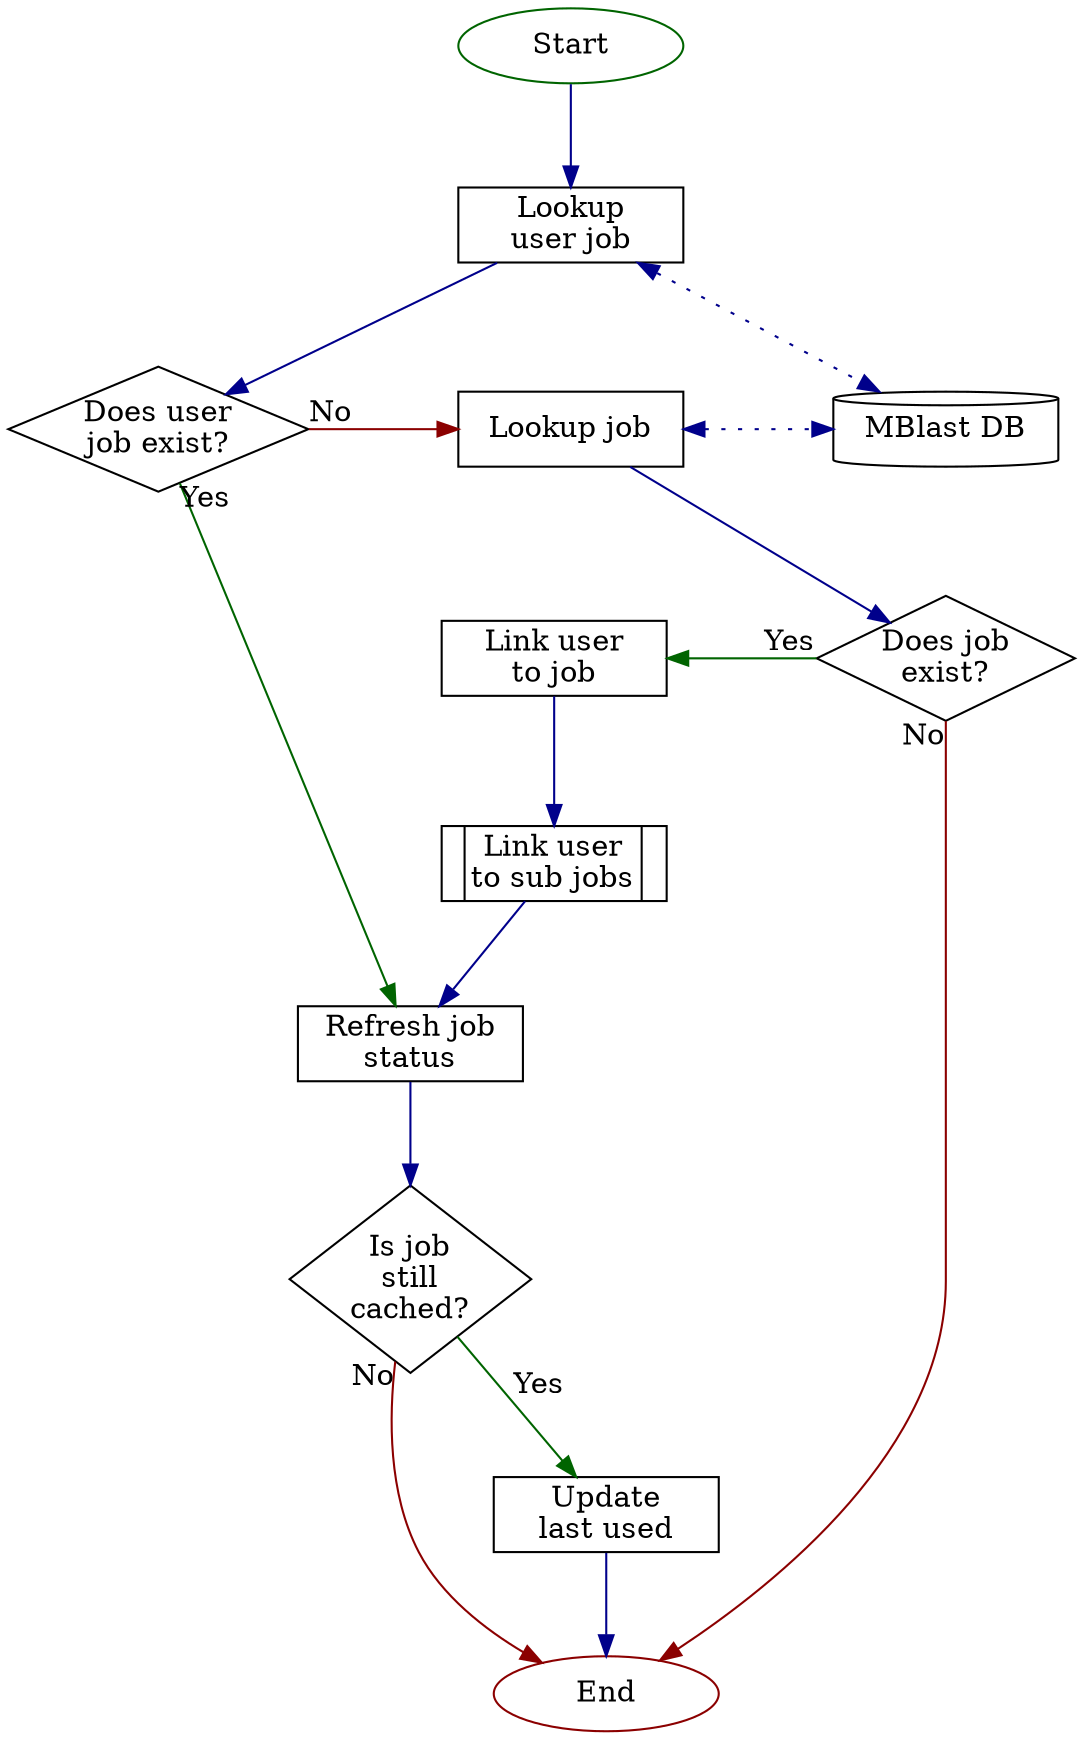 digraph {
  graph [nodesep=1, ranksep=0.7]
  node  [margin=0, shape=rect, width=1.5]
  edge  [color=darkblue]

  //
  // Nodes
  //

  Start               [label="Start", shape=oval, color=darkgreen]
  LookupUserJob       [label="Lookup\nuser job"]
  LookupJob           [label="Lookup job"]
  DB                  [label="MBlast DB", shape=cylinder]
  DoesJobExist1       [label="Does user\njob exist?", shape=diamond]
  DoesJobExist2       [label="Does job\nexist?", shape=diamond]
  RefreshJobStatus    [label="Refresh job\nstatus"]
  LinkUserToJob       [label="Link user\nto job"]
  LinkUserToSubJobs   [label="|Link user\nto sub jobs|", shape=record]
  IsJobStillCached    [label="Is job\nstill\ncached?", shape=diamond]
  UpdateLastUsed      [label="Update\nlast used"]
  End                 [label="End", shape=oval, color=darkred]

  //
  // Links
  //

  Start              -> LookupUserJob
  LookupUserJob      -> DoesJobExist1
  LookupUserJob      -> DB                [dir=both, style=dotted]
  DoesJobExist1      -> RefreshJobStatus  [taillabel="Yes", color=darkgreen]
  DoesJobExist1      -> LookupJob         [taillabel="No", color=darkred]
  LookupJob          -> DB                [dir=both, style=dotted]
  LookupJob          -> DoesJobExist2     [constraint=false]
  LinkUserToJob      -> DoesJobExist2     [headlabel="Yes", color=darkgreen, dir=back]
  DoesJobExist2      -> End               [taillabel="No", color=darkred]
  LinkUserToJob      -> LinkUserToSubJobs
  LinkUserToSubJobs  -> RefreshJobStatus
  RefreshJobStatus   -> IsJobStillCached
  IsJobStillCached   -> UpdateLastUsed    [taillabel="\n      Yes", color=darkgreen]
  IsJobStillCached   -> End               [taillabel="No", color=darkred]
  UpdateLastUsed     -> End

  //
  // Formatting
  //
  {
    rank=same
    DB
    DoesJobExist1
  }
  {
    rank=same
    DoesJobExist1
    LookupJob
  }
  {
    rank=same
    DoesJobExist2
    LinkUserToJob
  }

  {
    edge [style=invis]
    LookupUserJob -> LookupJob
    DB -> DoesJobExist2
    LookupJob -> LinkUserToJob
    DoesJobExist2 -> LinkUserToSubJobs
  }
}